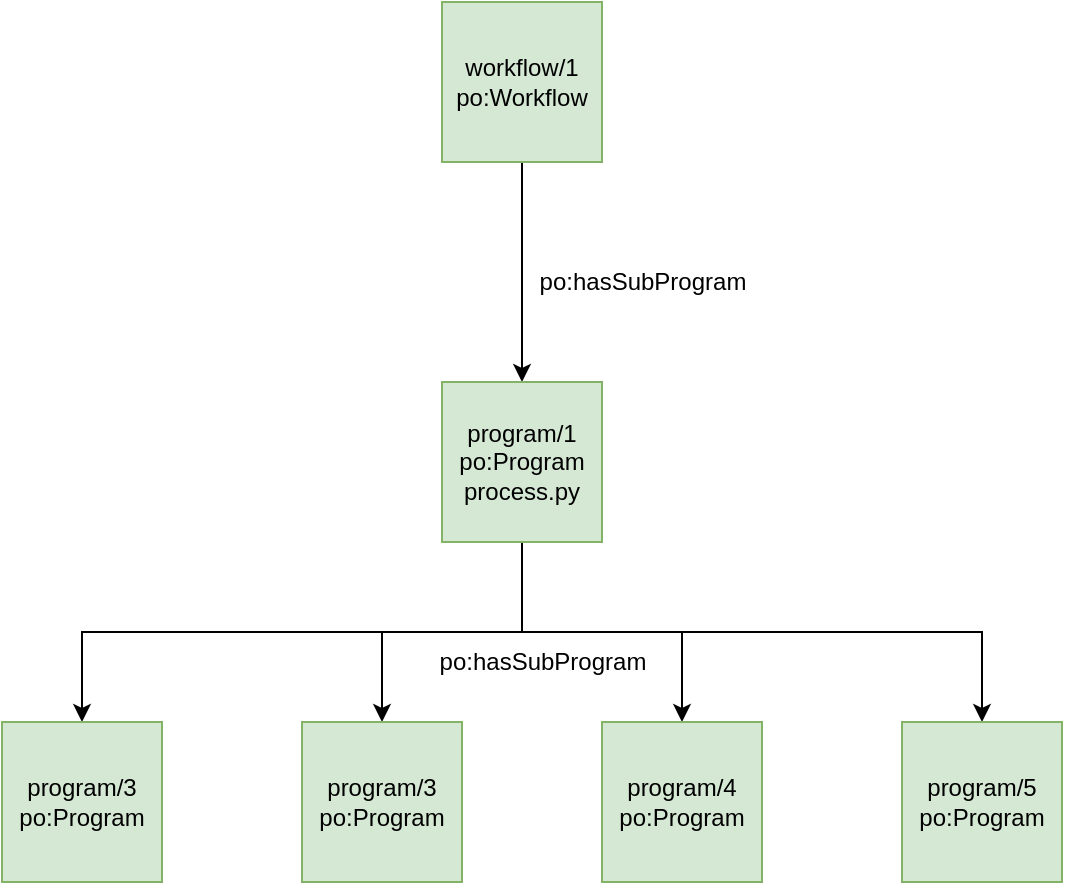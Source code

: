 <mxfile version="13.5.1" type="device"><diagram id="nr_NRhVVc3zL4M__N_EI" name="Page-1"><mxGraphModel dx="1106" dy="753" grid="1" gridSize="10" guides="1" tooltips="1" connect="1" arrows="1" fold="1" page="1" pageScale="1" pageWidth="850" pageHeight="1100" math="0" shadow="0"><root><mxCell id="0"/><mxCell id="1" parent="0"/><mxCell id="AqyXIGENVd9fY5MTf7Ja-3" style="edgeStyle=orthogonalEdgeStyle;rounded=0;orthogonalLoop=1;jettySize=auto;html=1;exitX=0.5;exitY=1;exitDx=0;exitDy=0;" parent="1" source="AqyXIGENVd9fY5MTf7Ja-1" target="AqyXIGENVd9fY5MTf7Ja-2" edge="1"><mxGeometry relative="1" as="geometry"/></mxCell><mxCell id="AqyXIGENVd9fY5MTf7Ja-1" value="workflow/1&lt;br&gt;po:Workflow" style="whiteSpace=wrap;html=1;aspect=fixed;fillColor=#d5e8d4;strokeColor=#82b366;" parent="1" vertex="1"><mxGeometry x="390" y="160" width="80" height="80" as="geometry"/></mxCell><mxCell id="UWosYBGw3EfM6vpf9lHE-14" style="edgeStyle=orthogonalEdgeStyle;rounded=0;orthogonalLoop=1;jettySize=auto;html=1;exitX=0.5;exitY=1;exitDx=0;exitDy=0;" edge="1" parent="1" source="AqyXIGENVd9fY5MTf7Ja-2" target="UWosYBGw3EfM6vpf9lHE-1"><mxGeometry relative="1" as="geometry"/></mxCell><mxCell id="UWosYBGw3EfM6vpf9lHE-15" style="edgeStyle=orthogonalEdgeStyle;rounded=0;orthogonalLoop=1;jettySize=auto;html=1;exitX=0.5;exitY=1;exitDx=0;exitDy=0;" edge="1" parent="1" source="AqyXIGENVd9fY5MTf7Ja-2" target="UWosYBGw3EfM6vpf9lHE-13"><mxGeometry relative="1" as="geometry"/></mxCell><mxCell id="UWosYBGw3EfM6vpf9lHE-16" style="edgeStyle=orthogonalEdgeStyle;rounded=0;orthogonalLoop=1;jettySize=auto;html=1;exitX=0.5;exitY=1;exitDx=0;exitDy=0;" edge="1" parent="1" source="AqyXIGENVd9fY5MTf7Ja-2" target="UWosYBGw3EfM6vpf9lHE-4"><mxGeometry relative="1" as="geometry"/></mxCell><mxCell id="UWosYBGw3EfM6vpf9lHE-17" style="edgeStyle=orthogonalEdgeStyle;rounded=0;orthogonalLoop=1;jettySize=auto;html=1;exitX=0.5;exitY=1;exitDx=0;exitDy=0;" edge="1" parent="1" source="AqyXIGENVd9fY5MTf7Ja-2" target="UWosYBGw3EfM6vpf9lHE-12"><mxGeometry relative="1" as="geometry"/></mxCell><mxCell id="AqyXIGENVd9fY5MTf7Ja-2" value="program/1&lt;br&gt;po:Program&lt;br&gt;process.py" style="whiteSpace=wrap;html=1;aspect=fixed;fillColor=#d5e8d4;strokeColor=#82b366;" parent="1" vertex="1"><mxGeometry x="390" y="350" width="80" height="80" as="geometry"/></mxCell><mxCell id="AqyXIGENVd9fY5MTf7Ja-6" value="po:hasSubProgram" style="text;html=1;align=center;verticalAlign=middle;resizable=0;points=[];autosize=1;" parent="1" vertex="1"><mxGeometry x="430" y="290" width="120" height="20" as="geometry"/></mxCell><mxCell id="UWosYBGw3EfM6vpf9lHE-1" value="program/3&lt;br&gt;po:Program" style="whiteSpace=wrap;html=1;aspect=fixed;fillColor=#d5e8d4;strokeColor=#82b366;" vertex="1" parent="1"><mxGeometry x="170" y="520" width="80" height="80" as="geometry"/></mxCell><mxCell id="UWosYBGw3EfM6vpf9lHE-3" value="po:hasSubProgram" style="text;html=1;align=center;verticalAlign=middle;resizable=0;points=[];autosize=1;" vertex="1" parent="1"><mxGeometry x="380" y="480" width="120" height="20" as="geometry"/></mxCell><mxCell id="UWosYBGw3EfM6vpf9lHE-4" value="program/3&lt;br&gt;po:Program" style="whiteSpace=wrap;html=1;aspect=fixed;fillColor=#d5e8d4;strokeColor=#82b366;" vertex="1" parent="1"><mxGeometry x="320" y="520" width="80" height="80" as="geometry"/></mxCell><mxCell id="UWosYBGw3EfM6vpf9lHE-12" value="program/4&lt;br&gt;po:Program" style="whiteSpace=wrap;html=1;aspect=fixed;fillColor=#d5e8d4;strokeColor=#82b366;" vertex="1" parent="1"><mxGeometry x="470" y="520" width="80" height="80" as="geometry"/></mxCell><mxCell id="UWosYBGw3EfM6vpf9lHE-13" value="program/5&lt;br&gt;po:Program" style="whiteSpace=wrap;html=1;aspect=fixed;fillColor=#d5e8d4;strokeColor=#82b366;" vertex="1" parent="1"><mxGeometry x="620" y="520" width="80" height="80" as="geometry"/></mxCell></root></mxGraphModel></diagram></mxfile>